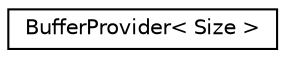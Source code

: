digraph "Graphical Class Hierarchy"
{
  edge [fontname="Helvetica",fontsize="10",labelfontname="Helvetica",labelfontsize="10"];
  node [fontname="Helvetica",fontsize="10",shape=record];
  rankdir="LR";
  Node0 [label="BufferProvider\< Size \>",height=0.2,width=0.4,color="black", fillcolor="white", style="filled",URL="$struct_buffer_provider.html"];
}
